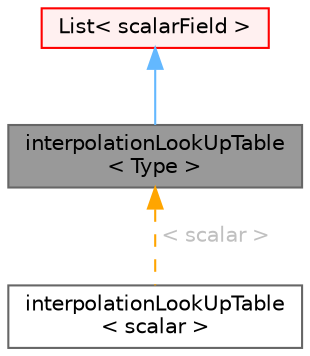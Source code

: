 digraph "interpolationLookUpTable&lt; Type &gt;"
{
 // LATEX_PDF_SIZE
  bgcolor="transparent";
  edge [fontname=Helvetica,fontsize=10,labelfontname=Helvetica,labelfontsize=10];
  node [fontname=Helvetica,fontsize=10,shape=box,height=0.2,width=0.4];
  Node1 [id="Node000001",label="interpolationLookUpTable\l\< Type \>",height=0.2,width=0.4,color="gray40", fillcolor="grey60", style="filled", fontcolor="black",tooltip="A list of lists. Interpolates based on the first dimension. The values must be positive and monotonic..."];
  Node2 -> Node1 [id="edge1_Node000001_Node000002",dir="back",color="steelblue1",style="solid",tooltip=" "];
  Node2 [id="Node000002",label="List\< scalarField \>",height=0.2,width=0.4,color="red", fillcolor="#FFF0F0", style="filled",URL="$classFoam_1_1List.html",tooltip=" "];
  Node1 -> Node6 [id="edge2_Node000001_Node000006",dir="back",color="orange",style="dashed",tooltip=" ",label=" \< scalar \>",fontcolor="grey" ];
  Node6 [id="Node000006",label="interpolationLookUpTable\l\< scalar \>",height=0.2,width=0.4,color="gray40", fillcolor="white", style="filled",URL="$classFoam_1_1interpolationLookUpTable.html",tooltip=" "];
}
